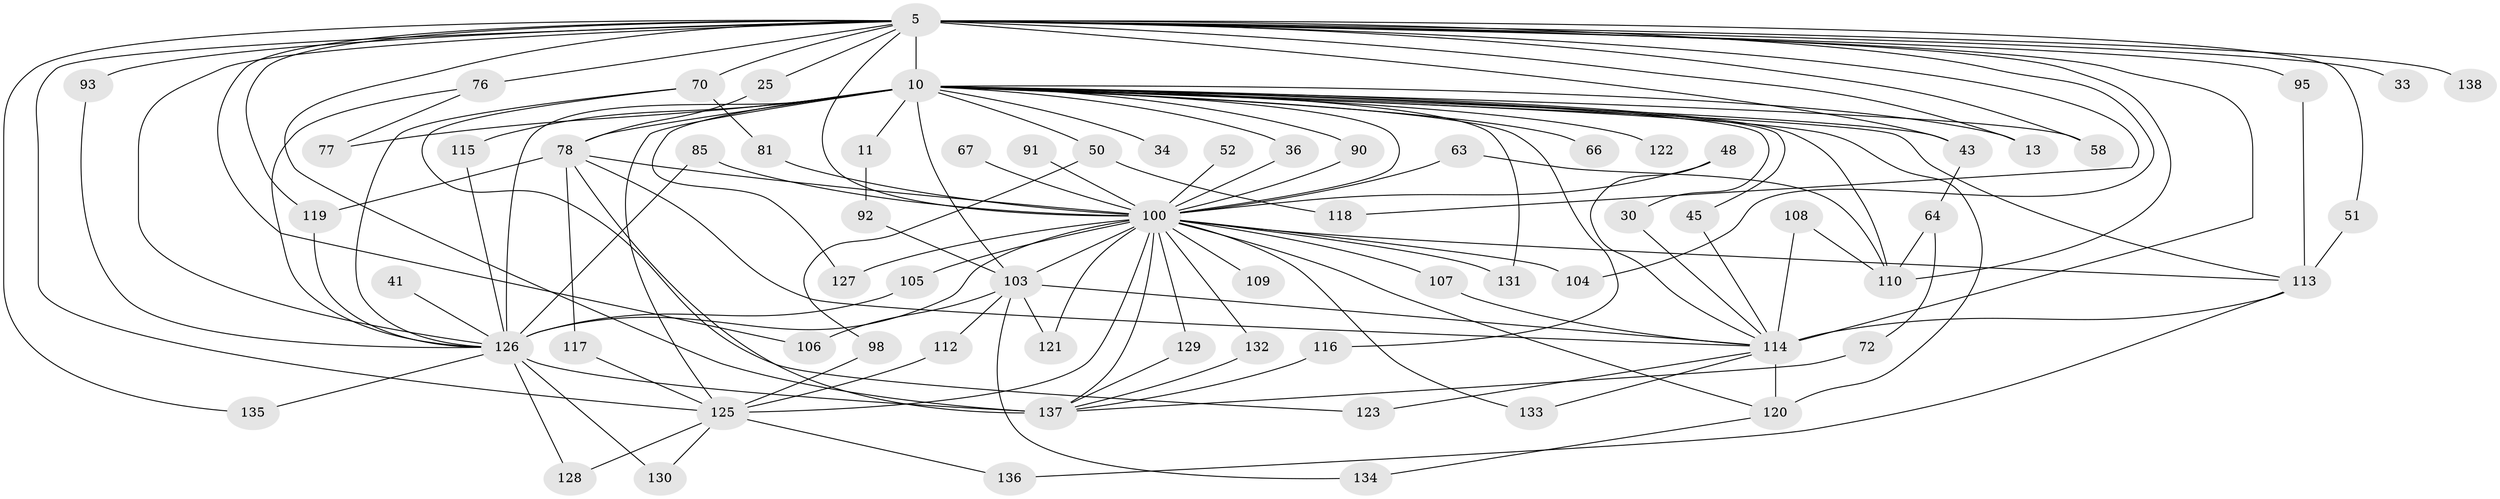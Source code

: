 // original degree distribution, {16: 0.014492753623188406, 24: 0.007246376811594203, 22: 0.007246376811594203, 26: 0.014492753623188406, 35: 0.007246376811594203, 20: 0.007246376811594203, 23: 0.007246376811594203, 21: 0.007246376811594203, 3: 0.18115942028985507, 2: 0.5362318840579711, 4: 0.10869565217391304, 6: 0.043478260869565216, 8: 0.014492753623188406, 9: 0.007246376811594203, 7: 0.014492753623188406, 5: 0.021739130434782608}
// Generated by graph-tools (version 1.1) at 2025/43/03/09/25 04:43:15]
// undirected, 69 vertices, 131 edges
graph export_dot {
graph [start="1"]
  node [color=gray90,style=filled];
  5 [super="+4"];
  10 [super="+7+9"];
  11;
  13;
  25;
  30;
  33;
  34;
  36;
  41;
  43;
  45;
  48;
  50;
  51;
  52;
  58;
  63;
  64 [super="+47"];
  66;
  67;
  70 [super="+59"];
  72;
  76 [super="+24"];
  77;
  78 [super="+44+16"];
  81;
  85;
  90;
  91;
  92;
  93;
  95;
  98;
  100 [super="+79+97"];
  103 [super="+75+19+88"];
  104;
  105;
  106;
  107;
  108;
  109;
  110 [super="+18"];
  112;
  113 [super="+74"];
  114 [super="+99"];
  115 [super="+56+38"];
  116;
  117;
  118;
  119 [super="+82+62"];
  120 [super="+102"];
  121;
  122 [super="+96"];
  123;
  125 [super="+87+94+101"];
  126 [super="+57+39+8+111"];
  127;
  128;
  129;
  130;
  131 [super="+17"];
  132;
  133;
  134;
  135;
  136;
  137 [super="+55+124+32+71"];
  138;
  5 -- 10 [weight=8];
  5 -- 13;
  5 -- 33 [weight=2];
  5 -- 43;
  5 -- 51;
  5 -- 58;
  5 -- 70 [weight=2];
  5 -- 93;
  5 -- 106;
  5 -- 110 [weight=2];
  5 -- 125 [weight=4];
  5 -- 135;
  5 -- 138 [weight=2];
  5 -- 76 [weight=2];
  5 -- 25;
  5 -- 95;
  5 -- 104;
  5 -- 114 [weight=4];
  5 -- 118;
  5 -- 137 [weight=2];
  5 -- 126 [weight=5];
  5 -- 119;
  5 -- 100 [weight=4];
  10 -- 11 [weight=2];
  10 -- 34 [weight=2];
  10 -- 58;
  10 -- 77;
  10 -- 78 [weight=5];
  10 -- 126 [weight=12];
  10 -- 30;
  10 -- 50 [weight=2];
  10 -- 127;
  10 -- 66 [weight=2];
  10 -- 131 [weight=2];
  10 -- 13;
  10 -- 90;
  10 -- 36;
  10 -- 43;
  10 -- 45;
  10 -- 116;
  10 -- 120 [weight=3];
  10 -- 122 [weight=3];
  10 -- 110;
  10 -- 115 [weight=3];
  10 -- 103 [weight=4];
  10 -- 113 [weight=3];
  10 -- 125 [weight=3];
  10 -- 100 [weight=11];
  11 -- 92;
  25 -- 78;
  30 -- 114;
  36 -- 100;
  41 -- 126;
  43 -- 64;
  45 -- 114;
  48 -- 114;
  48 -- 100;
  50 -- 98;
  50 -- 118;
  51 -- 113;
  52 -- 100 [weight=2];
  63 -- 110;
  63 -- 100;
  64 -- 72;
  64 -- 110 [weight=3];
  67 -- 100;
  70 -- 81;
  70 -- 123;
  70 -- 126;
  72 -- 137;
  76 -- 77;
  76 -- 126;
  78 -- 137 [weight=3];
  78 -- 117;
  78 -- 119 [weight=2];
  78 -- 114;
  78 -- 100 [weight=2];
  81 -- 100;
  85 -- 126;
  85 -- 100;
  90 -- 100;
  91 -- 100 [weight=2];
  92 -- 103;
  93 -- 126;
  95 -- 113;
  98 -- 125;
  100 -- 126 [weight=8];
  100 -- 137;
  100 -- 129;
  100 -- 131;
  100 -- 132;
  100 -- 133;
  100 -- 103;
  100 -- 104;
  100 -- 105;
  100 -- 107;
  100 -- 109 [weight=2];
  100 -- 113 [weight=3];
  100 -- 120 [weight=2];
  100 -- 121;
  100 -- 127;
  100 -- 125 [weight=6];
  103 -- 121;
  103 -- 112;
  103 -- 134;
  103 -- 114;
  103 -- 106;
  105 -- 126;
  107 -- 114;
  108 -- 110;
  108 -- 114;
  112 -- 125;
  113 -- 136;
  113 -- 114 [weight=3];
  114 -- 133;
  114 -- 120;
  114 -- 123;
  115 -- 126;
  116 -- 137;
  117 -- 125;
  119 -- 126;
  120 -- 134;
  125 -- 128;
  125 -- 130;
  125 -- 136;
  126 -- 128;
  126 -- 130;
  126 -- 135;
  126 -- 137;
  129 -- 137;
  132 -- 137;
}
